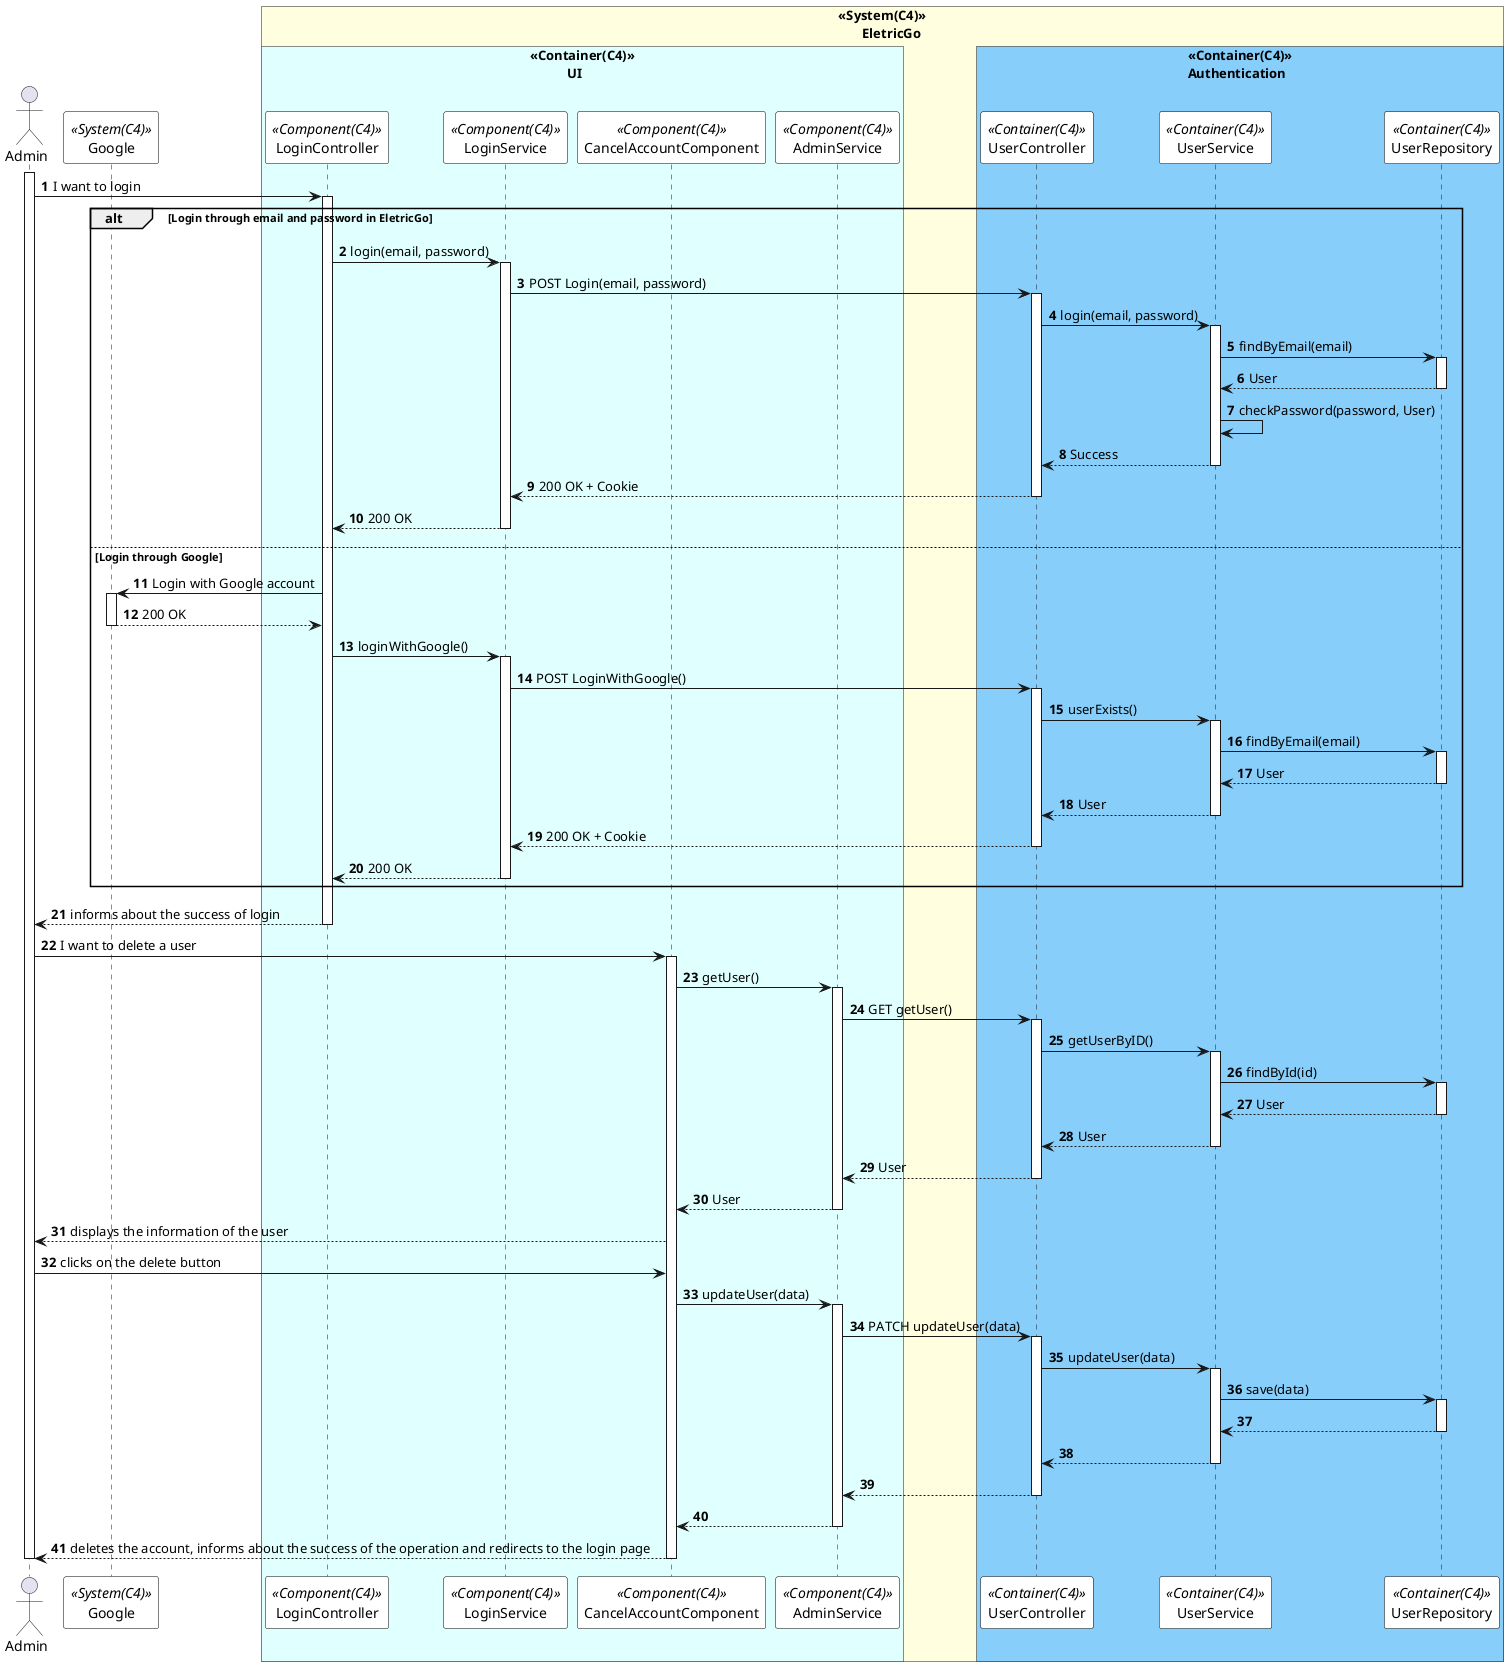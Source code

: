 @startuml deleteUserSD
autonumber

!pragma teoz true
skinparam sequence {
ParticipantBorderColor black
ParticipantBackgroundColor white
}

actor "Admin" as admin

participant Google as Google <<System(C4)>>

box "<<System(C4)>>\n       EletricGo" #LightYellow

    box "<<Container(C4)>>\n           UI" #LightCyan
        
        participant LoginController as loginController <<Component(C4)>>
        participant LoginService as loginService <<Component(C4)>>
    
        participant CancelAccountComponent as cancelUserComponent <<Component(C4)>>
        participant AdminService as adminService <<Component(C4)>>
        
    end box

    box "<<Container(C4)>>\nAuthentication" #LightSkyBlue

        participant UserController as userController <<Container(C4)>> 
        participant UserService as userService <<Container(C4)>> 
        participant UserRepository as userRepository <<Container(C4)>> 

    end box


end box

activate admin
admin->loginController: I want to login

activate loginController

alt Login through email and password in EletricGo


    loginController -> loginService: login(email, password)
    activate loginService
    loginService -> userController: POST Login(email, password)
    activate userController

    userController -> userService: login(email, password)
    activate userService
    userService -> userRepository: findByEmail(email)
    activate userRepository
    userRepository --> userService: User
    deactivate userRepository
    userService -> userService: checkPassword(password, User)
    userService --> userController: Success
    deactivate userService


    userController --> loginService: 200 OK + Cookie
    deactivate userController

    loginService --> loginController: 200 OK
    deactivate loginService

else Login through Google

    loginController -> Google: Login with Google account
    activate Google
    Google --> loginController: 200 OK
    deactivate
    loginController -> loginService: loginWithGoogle()
    activate loginService
    loginService -> userController: POST LoginWithGoogle()
    activate userController
    userController -> userService: userExists()
    activate userService
    userService -> userRepository: findByEmail(email)
    activate userRepository
    userRepository --> userService: User
    deactivate userRepository
    userService --> userController: User
    deactivate userService
    userController --> loginService: 200 OK + Cookie
    deactivate userController
    loginService --> loginController: 200 OK
    deactivate loginService

end

loginController --> admin: informs about the success of login
deactivate loginController

admin -> cancelUserComponent: I want to delete a user
activate cancelUserComponent

cancelUserComponent -> adminService: getUser()
activate adminService

adminService -> userController: GET getUser()
activate userController

userController -> userService: getUserByID()
activate userService

userService -> userRepository: findById(id)
activate userRepository

userRepository --> userService: User
deactivate userRepository

userService --> userController: User
deactivate userService

userController --> adminService: User
deactivate userController

adminService --> cancelUserComponent: User
deactivate adminService






cancelUserComponent --> admin: displays the information of the user

admin -> cancelUserComponent: clicks on the delete button

cancelUserComponent -> adminService: updateUser(data)
activate adminService

adminService -> userController: PATCH updateUser(data)
activate userController

userController -> userService: updateUser(data)
activate userService

userService -> userRepository: save(data)
activate userRepository

userRepository --> userService
deactivate userRepository

userService --> userController
deactivate userService

userController --> adminService
deactivate userController

adminService --> cancelUserComponent
deactivate adminService

cancelUserComponent --> admin: deletes the account, informs about the success of the operation and redirects to the login page
deactivate cancelUserComponent

deactivate admin

@enduml